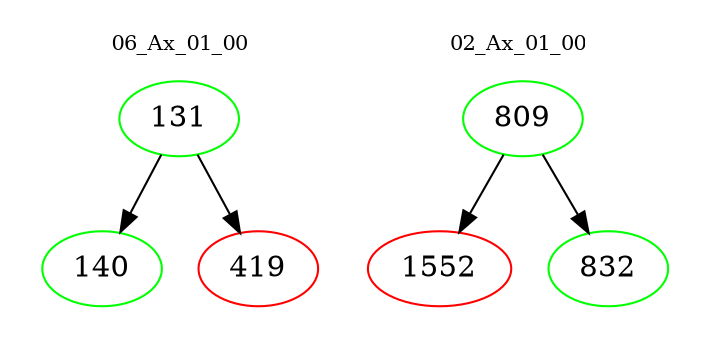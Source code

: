 digraph{
subgraph cluster_0 {
color = white
label = "06_Ax_01_00";
fontsize=10;
T0_131 [label="131", color="green"]
T0_131 -> T0_140 [color="black"]
T0_140 [label="140", color="green"]
T0_131 -> T0_419 [color="black"]
T0_419 [label="419", color="red"]
}
subgraph cluster_1 {
color = white
label = "02_Ax_01_00";
fontsize=10;
T1_809 [label="809", color="green"]
T1_809 -> T1_1552 [color="black"]
T1_1552 [label="1552", color="red"]
T1_809 -> T1_832 [color="black"]
T1_832 [label="832", color="green"]
}
}
